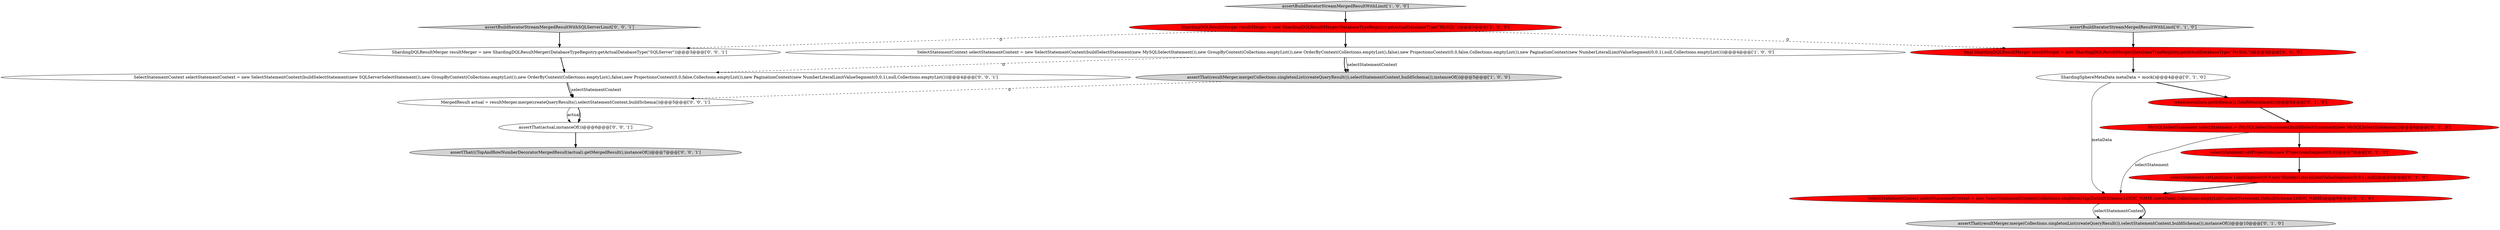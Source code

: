 digraph {
1 [style = filled, label = "assertThat(resultMerger.merge(Collections.singletonList(createQueryResult()),selectStatementContext,buildSchema()),instanceOf())@@@5@@@['1', '0', '0']", fillcolor = lightgray, shape = ellipse image = "AAA0AAABBB1BBB"];
9 [style = filled, label = "MySQLSelectStatement selectStatement = (MySQLSelectStatement)buildSelectStatement(new MySQLSelectStatement())@@@6@@@['0', '1', '0']", fillcolor = red, shape = ellipse image = "AAA1AAABBB2BBB"];
13 [style = filled, label = "MergedResult actual = resultMerger.merge(createQueryResults(),selectStatementContext,buildSchema())@@@5@@@['0', '0', '1']", fillcolor = white, shape = ellipse image = "AAA0AAABBB3BBB"];
16 [style = filled, label = "assertThat(((TopAndRowNumberDecoratorMergedResult)actual).getMergedResult(),instanceOf())@@@7@@@['0', '0', '1']", fillcolor = lightgray, shape = ellipse image = "AAA0AAABBB3BBB"];
7 [style = filled, label = "assertBuildIteratorStreamMergedResultWithLimit['0', '1', '0']", fillcolor = lightgray, shape = diamond image = "AAA0AAABBB2BBB"];
15 [style = filled, label = "assertThat(actual,instanceOf())@@@6@@@['0', '0', '1']", fillcolor = white, shape = ellipse image = "AAA0AAABBB3BBB"];
12 [style = filled, label = "final ShardingDQLResultMerger resultMerger = new ShardingDQLResultMerger(DatabaseTypeRegistry.getActualDatabaseType(\"MySQL\"))@@@3@@@['0', '1', '0']", fillcolor = red, shape = ellipse image = "AAA1AAABBB2BBB"];
14 [style = filled, label = "assertBuildIteratorStreamMergedResultWithSQLServerLimit['0', '0', '1']", fillcolor = lightgray, shape = diamond image = "AAA0AAABBB3BBB"];
8 [style = filled, label = "SelectStatementContext selectStatementContext = new SelectStatementContext(Collections.singletonMap(DefaultSchema.LOGIC_NAME,metaData),Collections.emptyList(),selectStatement,DefaultSchema.LOGIC_NAME)@@@9@@@['0', '1', '0']", fillcolor = red, shape = ellipse image = "AAA1AAABBB2BBB"];
17 [style = filled, label = "SelectStatementContext selectStatementContext = new SelectStatementContext(buildSelectStatement(new SQLServerSelectStatement()),new GroupByContext(Collections.emptyList()),new OrderByContext(Collections.emptyList(),false),new ProjectionsContext(0,0,false,Collections.emptyList()),new PaginationContext(new NumberLiteralLimitValueSegment(0,0,1),null,Collections.emptyList()))@@@4@@@['0', '0', '1']", fillcolor = white, shape = ellipse image = "AAA0AAABBB3BBB"];
0 [style = filled, label = "SelectStatementContext selectStatementContext = new SelectStatementContext(buildSelectStatement(new MySQLSelectStatement()),new GroupByContext(Collections.emptyList()),new OrderByContext(Collections.emptyList(),false),new ProjectionsContext(0,0,false,Collections.emptyList()),new PaginationContext(new NumberLiteralLimitValueSegment(0,0,1),null,Collections.emptyList()))@@@4@@@['1', '0', '0']", fillcolor = white, shape = ellipse image = "AAA0AAABBB1BBB"];
4 [style = filled, label = "assertThat(resultMerger.merge(Collections.singletonList(createQueryResult()),selectStatementContext,buildSchema()),instanceOf())@@@10@@@['0', '1', '0']", fillcolor = lightgray, shape = ellipse image = "AAA0AAABBB2BBB"];
3 [style = filled, label = "assertBuildIteratorStreamMergedResultWithLimit['1', '0', '0']", fillcolor = lightgray, shape = diamond image = "AAA0AAABBB1BBB"];
6 [style = filled, label = "when(metaData.getSchema()).thenReturn(mock())@@@5@@@['0', '1', '0']", fillcolor = red, shape = ellipse image = "AAA1AAABBB2BBB"];
11 [style = filled, label = "selectStatement.setLimit(new LimitSegment(0,0,new NumberLiteralLimitValueSegment(0,0,1),null))@@@8@@@['0', '1', '0']", fillcolor = red, shape = ellipse image = "AAA1AAABBB2BBB"];
10 [style = filled, label = "selectStatement.setProjections(new ProjectionsSegment(0,0))@@@7@@@['0', '1', '0']", fillcolor = red, shape = ellipse image = "AAA1AAABBB2BBB"];
5 [style = filled, label = "ShardingSphereMetaData metaData = mock()@@@4@@@['0', '1', '0']", fillcolor = white, shape = ellipse image = "AAA0AAABBB2BBB"];
18 [style = filled, label = "ShardingDQLResultMerger resultMerger = new ShardingDQLResultMerger(DatabaseTypeRegistry.getActualDatabaseType(\"SQLServer\"))@@@3@@@['0', '0', '1']", fillcolor = white, shape = ellipse image = "AAA0AAABBB3BBB"];
2 [style = filled, label = "ShardingDQLResultMerger resultMerger = new ShardingDQLResultMerger(DatabaseTypeRegistry.getActualDatabaseType(\"MySQL\"))@@@3@@@['1', '0', '0']", fillcolor = red, shape = ellipse image = "AAA1AAABBB1BBB"];
12->5 [style = bold, label=""];
7->12 [style = bold, label=""];
18->17 [style = bold, label=""];
5->8 [style = solid, label="metaData"];
9->10 [style = bold, label=""];
15->16 [style = bold, label=""];
0->17 [style = dashed, label="0"];
9->8 [style = solid, label="selectStatement"];
1->13 [style = dashed, label="0"];
2->12 [style = dashed, label="0"];
2->0 [style = bold, label=""];
5->6 [style = bold, label=""];
3->2 [style = bold, label=""];
13->15 [style = solid, label="actual"];
0->1 [style = bold, label=""];
2->18 [style = dashed, label="0"];
11->8 [style = bold, label=""];
14->18 [style = bold, label=""];
17->13 [style = bold, label=""];
13->15 [style = bold, label=""];
8->4 [style = solid, label="selectStatementContext"];
8->4 [style = bold, label=""];
6->9 [style = bold, label=""];
0->1 [style = solid, label="selectStatementContext"];
10->11 [style = bold, label=""];
17->13 [style = solid, label="selectStatementContext"];
}
